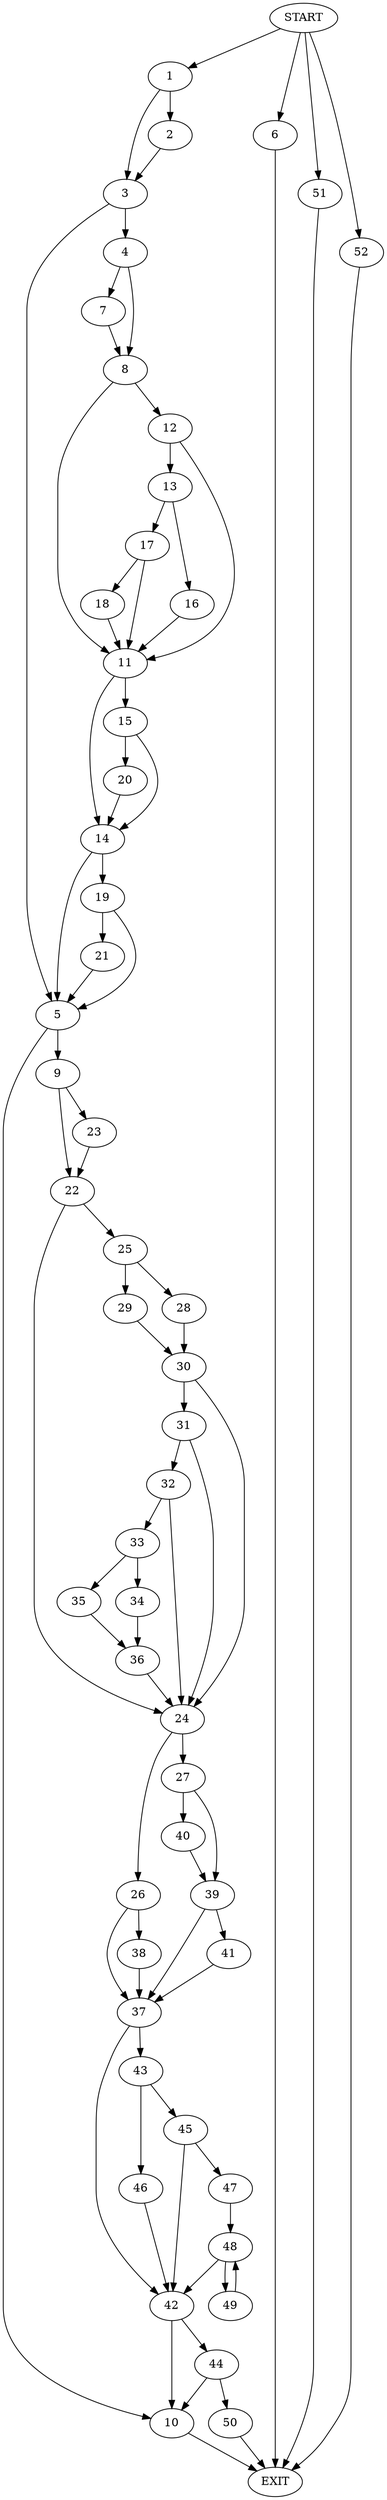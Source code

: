 digraph {
0 [label="START"]
53 [label="EXIT"]
0 -> 1
1 -> 2
1 -> 3
3 -> 4
3 -> 5
2 -> 3
0 -> 6
6 -> 53
4 -> 7
4 -> 8
5 -> 9
5 -> 10
8 -> 11
8 -> 12
7 -> 8
12 -> 13
12 -> 11
11 -> 14
11 -> 15
13 -> 16
13 -> 17
16 -> 11
17 -> 18
17 -> 11
18 -> 11
14 -> 19
14 -> 5
15 -> 14
15 -> 20
20 -> 14
19 -> 5
19 -> 21
21 -> 5
10 -> 53
9 -> 22
9 -> 23
22 -> 24
22 -> 25
23 -> 22
24 -> 26
24 -> 27
25 -> 28
25 -> 29
28 -> 30
29 -> 30
30 -> 24
30 -> 31
31 -> 24
31 -> 32
32 -> 24
32 -> 33
33 -> 34
33 -> 35
34 -> 36
35 -> 36
36 -> 24
26 -> 37
26 -> 38
27 -> 39
27 -> 40
39 -> 37
39 -> 41
40 -> 39
37 -> 42
37 -> 43
41 -> 37
38 -> 37
42 -> 44
42 -> 10
43 -> 45
43 -> 46
46 -> 42
45 -> 42
45 -> 47
47 -> 48
48 -> 42
48 -> 49
49 -> 48
44 -> 50
44 -> 10
50 -> 53
0 -> 51
51 -> 53
0 -> 52
52 -> 53
}
